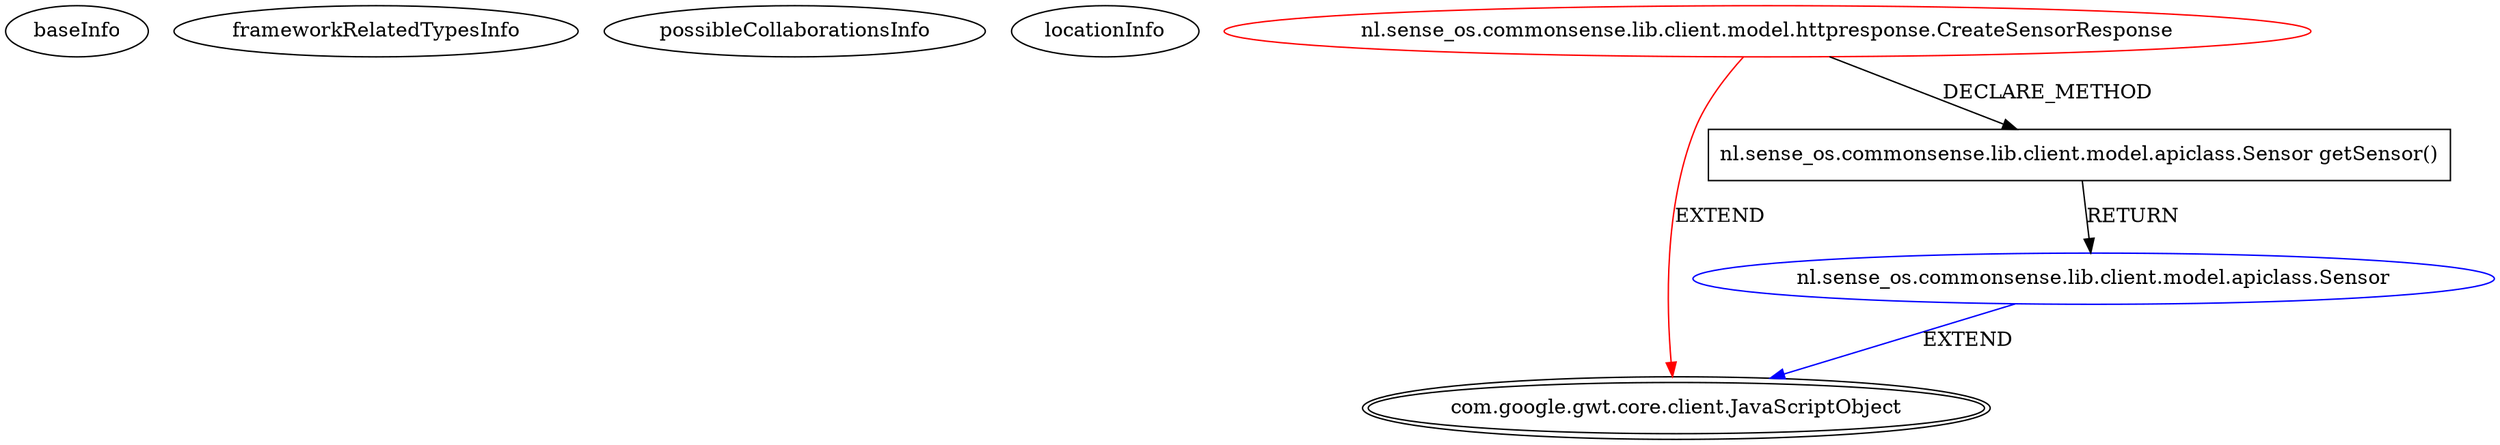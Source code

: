 digraph {
baseInfo[graphId=4459,category="extension_graph",isAnonymous=false,possibleRelation=true]
frameworkRelatedTypesInfo[0="com.google.gwt.core.client.JavaScriptObject"]
possibleCollaborationsInfo[0="4459~CLIENT_METHOD_DECLARATION-RETURN_TYPE-~com.google.gwt.core.client.JavaScriptObject ~com.google.gwt.core.client.JavaScriptObject ~false~false"]
locationInfo[projectName="senseobservationsystems-commonsense-gwt-lib",filePath="/senseobservationsystems-commonsense-gwt-lib/commonsense-gwt-lib-master/src/nl/sense_os/commonsense/lib/client/model/httpresponse/CreateSensorResponse.java",contextSignature="CreateSensorResponse",graphId="4459"]
0[label="nl.sense_os.commonsense.lib.client.model.httpresponse.CreateSensorResponse",vertexType="ROOT_CLIENT_CLASS_DECLARATION",isFrameworkType=false,color=red]
1[label="com.google.gwt.core.client.JavaScriptObject",vertexType="FRAMEWORK_CLASS_TYPE",isFrameworkType=true,peripheries=2]
2[label="nl.sense_os.commonsense.lib.client.model.apiclass.Sensor getSensor()",vertexType="CLIENT_METHOD_DECLARATION",isFrameworkType=false,shape=box]
3[label="nl.sense_os.commonsense.lib.client.model.apiclass.Sensor",vertexType="REFERENCE_CLIENT_CLASS_DECLARATION",isFrameworkType=false,color=blue]
0->1[label="EXTEND",color=red]
0->2[label="DECLARE_METHOD"]
3->1[label="EXTEND",color=blue]
2->3[label="RETURN"]
}
